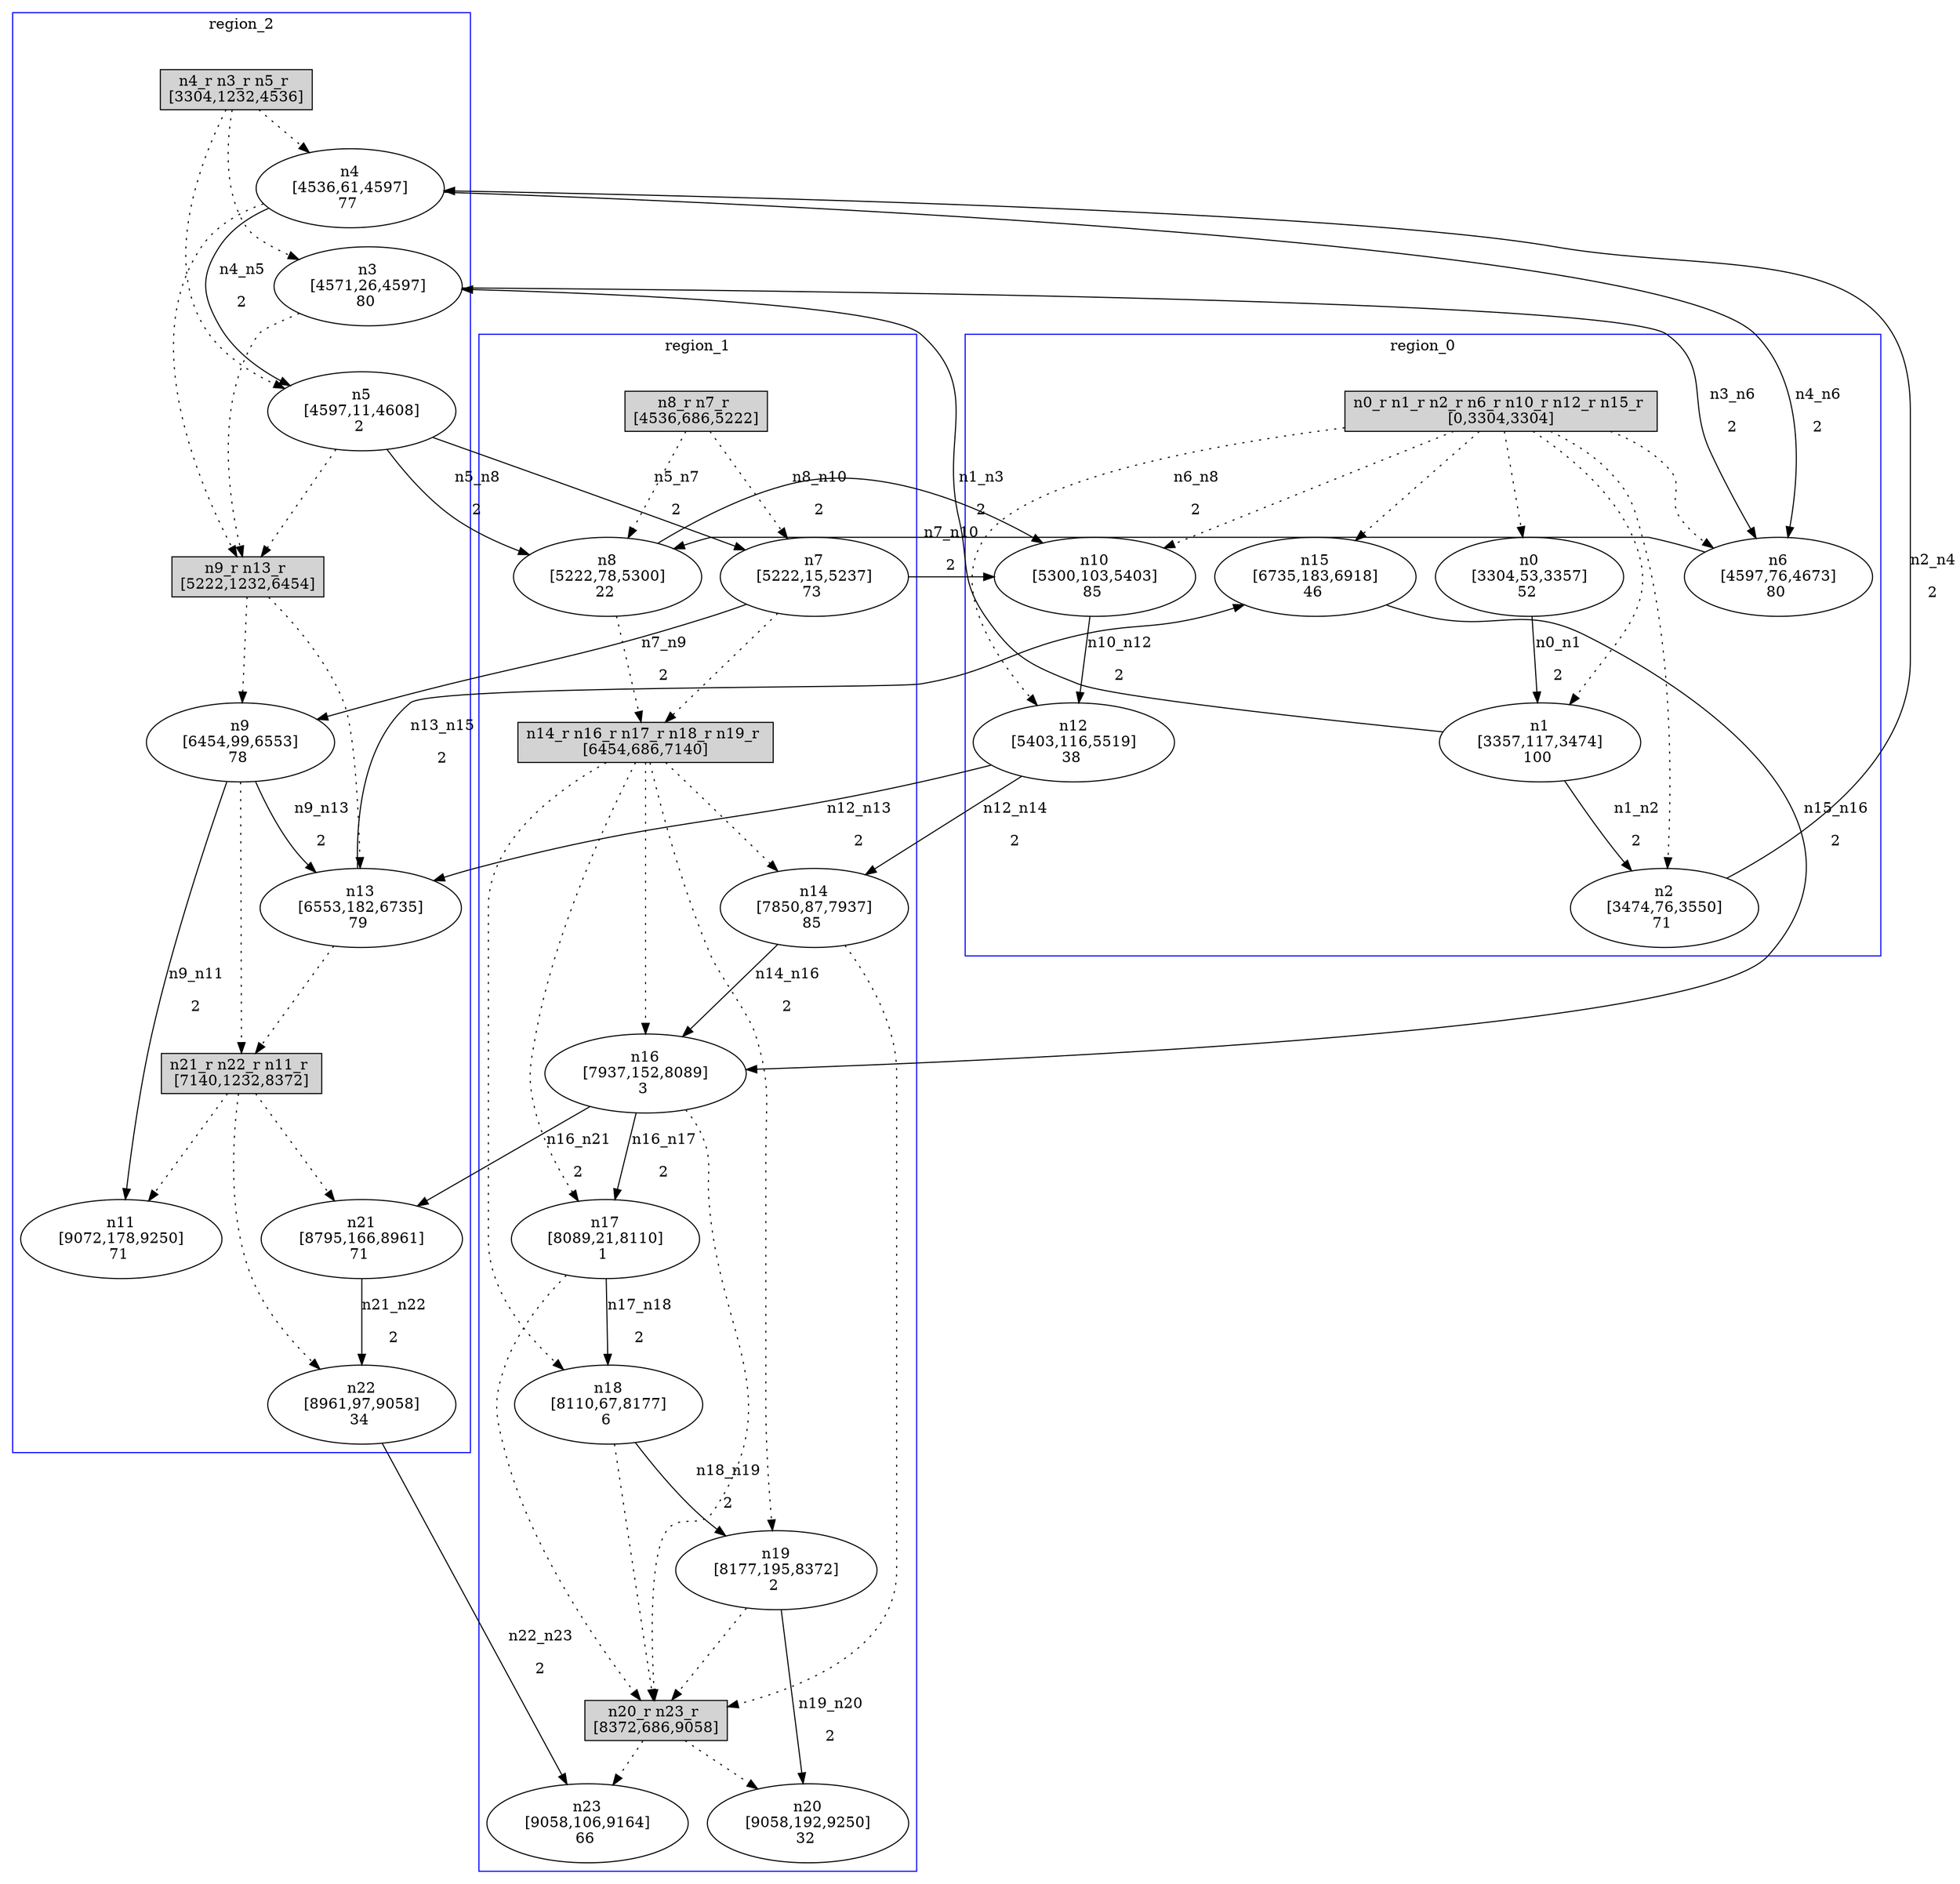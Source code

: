 //3-LSsolveMIPnSolStatus 2.
//4-SL 9250.
//5-LSsolveMIPsolveTime(double) 4.47918.
//6-reconfigurateNum(int) 7.
//7-reconfigurateTime(int) 9058.
digraph test_0 {
	size="28,40";
	subgraph cluster0 {
		stytle=filled;
		color=blue;
		label=region_0;
		reconfNode_0_1 [ shape = box, style = filled, label = "n0_r n1_r n2_r n6_r n10_r n12_r n15_r \n[0,3304,3304]" ];
		n0 [ label="n0\n[3304,53,3357]\n52 " ];
		n1 [ label="n1\n[3357,117,3474]\n100 " ];
		n2 [ label="n2\n[3474,76,3550]\n71 " ];
		n6 [ label="n6\n[4597,76,4673]\n80 " ];
		n10 [ label="n10\n[5300,103,5403]\n85 " ];
		n12 [ label="n12\n[5403,116,5519]\n38 " ];
		n15 [ label="n15\n[6735,183,6918]\n46 " ];
		reconfNode_0_1 -> n0 [ style = dotted ];
		reconfNode_0_1 -> n1 [ style = dotted ];
		reconfNode_0_1 -> n2 [ style = dotted ];
		reconfNode_0_1 -> n6 [ style = dotted ];
		reconfNode_0_1 -> n10 [ style = dotted ];
		reconfNode_0_1 -> n12 [ style = dotted ];
		reconfNode_0_1 -> n15 [ style = dotted ];
	}
	subgraph cluster1 {
		stytle=filled;
		color=blue;
		label=region_1;
		reconfNode_1_1 [ shape = box, style = filled, label = "n8_r n7_r \n[4536,686,5222]" ];
		n8 [ label="n8\n[5222,78,5300]\n22 " ];
		n7 [ label="n7\n[5222,15,5237]\n73 " ];
		reconfNode_1_1 -> n8 [ style = dotted ];
		reconfNode_1_1 -> n7 [ style = dotted ];
		n8 -> reconfNode_1_2 [ style = dotted ];
		n7 -> reconfNode_1_2 [ style = dotted ];
		reconfNode_1_2 [ shape = box, style = filled, label = "n14_r n16_r n17_r n18_r n19_r \n[6454,686,7140]" ];
		n14 [ label="n14\n[7850,87,7937]\n85 " ];
		n16 [ label="n16\n[7937,152,8089]\n3 " ];
		n17 [ label="n17\n[8089,21,8110]\n1 " ];
		n18 [ label="n18\n[8110,67,8177]\n6 " ];
		n19 [ label="n19\n[8177,195,8372]\n2 " ];
		reconfNode_1_2 -> n14 [ style = dotted ];
		reconfNode_1_2 -> n16 [ style = dotted ];
		reconfNode_1_2 -> n17 [ style = dotted ];
		reconfNode_1_2 -> n18 [ style = dotted ];
		reconfNode_1_2 -> n19 [ style = dotted ];
		n14 -> reconfNode_1_3 [ style = dotted ];
		n16 -> reconfNode_1_3 [ style = dotted ];
		n17 -> reconfNode_1_3 [ style = dotted ];
		n18 -> reconfNode_1_3 [ style = dotted ];
		n19 -> reconfNode_1_3 [ style = dotted ];
		reconfNode_1_3 [ shape = box, style = filled, label = "n20_r n23_r \n[8372,686,9058]" ];
		n20 [ label="n20\n[9058,192,9250]\n32 " ];
		n23 [ label="n23\n[9058,106,9164]\n66 " ];
		reconfNode_1_3 -> n20 [ style = dotted ];
		reconfNode_1_3 -> n23 [ style = dotted ];
	}
	subgraph cluster2 {
		stytle=filled;
		color=blue;
		label=region_2;
		reconfNode_2_1 [ shape = box, style = filled, label = "n4_r n3_r n5_r \n[3304,1232,4536]" ];
		n4 [ label="n4\n[4536,61,4597]\n77 " ];
		n3 [ label="n3\n[4571,26,4597]\n80 " ];
		n5 [ label="n5\n[4597,11,4608]\n2 " ];
		reconfNode_2_1 -> n4 [ style = dotted ];
		reconfNode_2_1 -> n3 [ style = dotted ];
		reconfNode_2_1 -> n5 [ style = dotted ];
		n4 -> reconfNode_2_2 [ style = dotted ];
		n3 -> reconfNode_2_2 [ style = dotted ];
		n5 -> reconfNode_2_2 [ style = dotted ];
		reconfNode_2_2 [ shape = box, style = filled, label = "n9_r n13_r \n[5222,1232,6454]" ];
		n9 [ label="n9\n[6454,99,6553]\n78 " ];
		n13 [ label="n13\n[6553,182,6735]\n79 " ];
		reconfNode_2_2 -> n9 [ style = dotted ];
		reconfNode_2_2 -> n13 [ style = dotted ];
		n9 -> reconfNode_2_3 [ style = dotted ];
		n13 -> reconfNode_2_3 [ style = dotted ];
		reconfNode_2_3 [ shape = box, style = filled, label = "n21_r n22_r n11_r \n[7140,1232,8372]" ];
		n21 [ label="n21\n[8795,166,8961]\n71 " ];
		n22 [ label="n22\n[8961,97,9058]\n34 " ];
		n11 [ label="n11\n[9072,178,9250]\n71 " ];
		reconfNode_2_3 -> n21 [ style = dotted ];
		reconfNode_2_3 -> n22 [ style = dotted ];
		reconfNode_2_3 -> n11 [ style = dotted ];
	}
	n0 -> n1 [ label="n0_n1\n2" ];
	n1 -> n2 [ label="n1_n2\n2" ];
	n1 -> n3 [ label="n1_n3\n2" ];
	n2 -> n4 [ label="n2_n4\n2" ];
	n3 -> n6 [ label="n3_n6\n2" ];
	n4 -> n5 [ label="n4_n5\n2" ];
	n4 -> n6 [ label="n4_n6\n2" ];
	n6 -> n8 [ label="n6_n8\n2" ];
	n5 -> n7 [ label="n5_n7\n2" ];
	n5 -> n8 [ label="n5_n8\n2" ];
	n7 -> n9 [ label="n7_n9\n2" ];
	n7 -> n10 [ label="n7_n10\n2" ];
	n8 -> n10 [ label="n8_n10\n2" ];
	n9 -> n11 [ label="n9_n11\n2" ];
	n9 -> n13 [ label="n9_n13\n2" ];
	n10 -> n12 [ label="n10_n12\n2" ];
	n13 -> n15 [ label="n13_n15\n2" ];
	n12 -> n13 [ label="n12_n13\n2" ];
	n12 -> n14 [ label="n12_n14\n2" ];
	n14 -> n16 [ label="n14_n16\n2" ];
	n15 -> n16 [ label="n15_n16\n2" ];
	n16 -> n17 [ label="n16_n17\n2" ];
	n16 -> n21 [ label="n16_n21\n2" ];
	n17 -> n18 [ label="n17_n18\n2" ];
	n21 -> n22 [ label="n21_n22\n2" ];
	n18 -> n19 [ label="n18_n19\n2" ];
	n19 -> n20 [ label="n19_n20\n2" ];
	n22 -> n23 [ label="n22_n23\n2" ];
}
